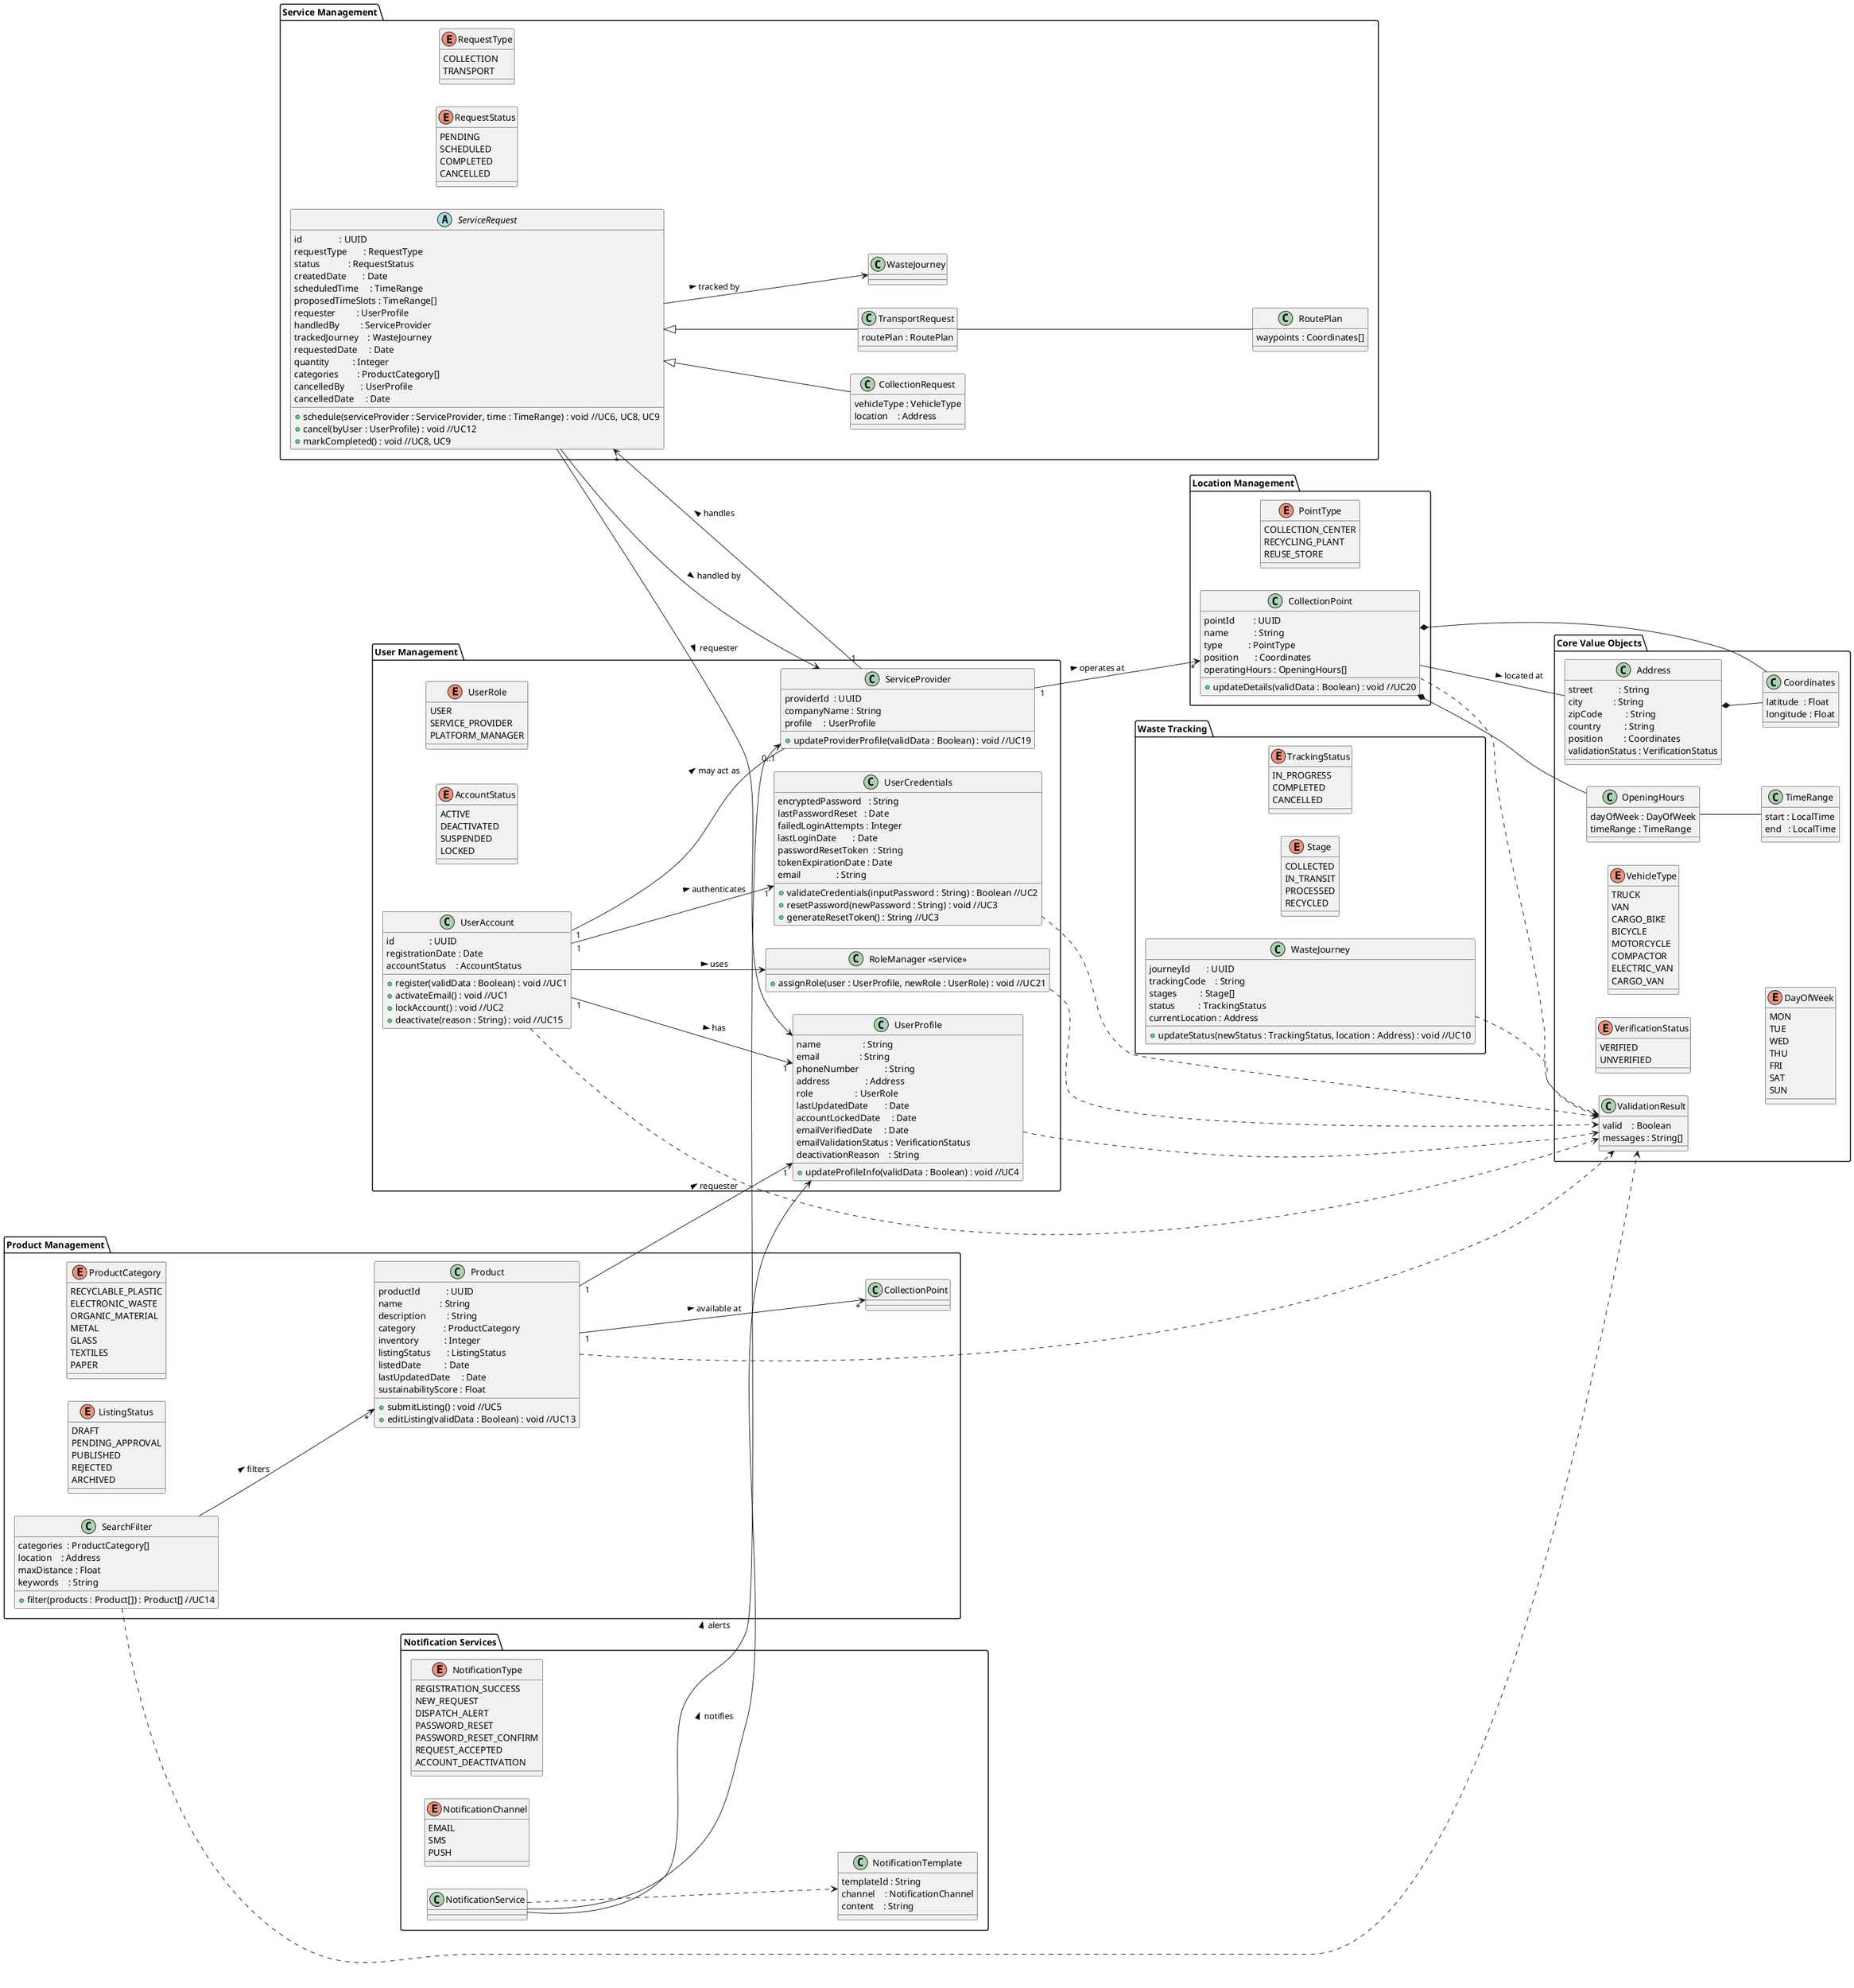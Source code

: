 @startuml
left to right direction

' Core Value Objects (Unchanged)
package "Core Value Objects" {
  enum VerificationStatus {
    VERIFIED
    UNVERIFIED
  }
  enum VehicleType {
    TRUCK
    VAN
    CARGO_BIKE
    BICYCLE
    MOTORCYCLE
    COMPACTOR
    ELECTRIC_VAN
    CARGO_VAN
  }
  enum DayOfWeek {
    MON
    TUE
    WED
    THU
    FRI
    SAT
    SUN
  }
  class ValidationResult {
    valid    : Boolean
    messages : String[]
  }
  class Coordinates {
    latitude  : Float
    longitude : Float
  }
  class Address {
    street           : String
    city             : String
    zipCode          : String
    country          : String
    position         : Coordinates
    validationStatus : VerificationStatus
  }
  class TimeRange {
    start : LocalTime
    end   : LocalTime
  }
  class OpeningHours {
    dayOfWeek : DayOfWeek
    timeRange : TimeRange
  }
  Address *-- Coordinates
  OpeningHours -- TimeRange
}

' User Management
package "User Management" {
  enum UserRole {
    USER
    SERVICE_PROVIDER
    PLATFORM_MANAGER
  }
  enum AccountStatus {
    ACTIVE
    DEACTIVATED
    SUSPENDED
    LOCKED
  }
  class UserAccount {
    id               : UUID
    registrationDate : Date
    accountStatus    : AccountStatus

    +register(validData : Boolean) : void //UC1
    +activateEmail() : void //UC1
    +lockAccount() : void //UC2
    +deactivate(reason : String) : void //UC15
  }
  class UserProfile {
    name                  : String
    email                 : String
    phoneNumber           : String
    address               : Address
    role                  : UserRole
    lastUpdatedDate       : Date
    accountLockedDate     : Date
    emailVerifiedDate     : Date
    emailValidationStatus : VerificationStatus
    deactivationReason    : String

    +updateProfileInfo(validData : Boolean) : void //UC4
  }
  class UserCredentials {
    encryptedPassword   : String
    lastPasswordReset   : Date
    failedLoginAttempts : Integer
    lastLoginDate       : Date
    passwordResetToken  : String
    tokenExpirationDate : Date
    email               : String

    +validateCredentials(inputPassword : String) : Boolean //UC2
    +resetPassword(newPassword : String) : void //UC3
    +generateResetToken() : String //UC3
  }
  class ServiceProvider {
    providerId  : UUID
    companyName : String
    profile     : UserProfile

    +updateProviderProfile(validData : Boolean) : void //UC19
  }
  class "RoleManager <<service>>" as RoleManager {
    +assignRole(user : UserProfile, newRole : UserRole) : void //UC21
  }
  UserAccount ..> ValidationResult
  UserProfile ..> ValidationResult
  UserCredentials ..> ValidationResult
  RoleManager ..> ValidationResult
  UserAccount "1" --> "1" UserProfile : has >
  UserAccount "1" --> "1" UserCredentials : authenticates >
  UserAccount --> RoleManager : uses >
  UserAccount "1" -- "0..1" ServiceProvider : may act as >
}

' Service Management
package "Service Management" {
  enum RequestType {
    COLLECTION
    TRANSPORT
  }
  enum RequestStatus {
    PENDING
    SCHEDULED
    COMPLETED
    CANCELLED
  }
  abstract class ServiceRequest {
    id                : UUID
    requestType       : RequestType
    status            : RequestStatus
    createdDate       : Date
    scheduledTime     : TimeRange
    proposedTimeSlots : TimeRange[]
    requester         : UserProfile
    handledBy         : ServiceProvider
    trackedJourney    : WasteJourney
    requestedDate     : Date
    quantity          : Integer
    categories        : ProductCategory[]
    cancelledBy       : UserProfile
    cancelledDate     : Date

    +schedule(serviceProvider : ServiceProvider, time : TimeRange) : void //UC6, UC8, UC9
    +cancel(byUser : UserProfile) : void //UC12
    +markCompleted() : void //UC8, UC9
  }
  class CollectionRequest extends ServiceRequest {
    vehicleType : VehicleType
    location    : Address
  }
  class TransportRequest extends ServiceRequest {
    routePlan : RoutePlan
  }
  class RoutePlan {
    waypoints : Coordinates[]
  }
  ServiceProvider "1" --> "*" ServiceRequest : handles >
  TransportRequest -- RoutePlan
  ServiceRequest --> WasteJourney : tracked by >
  ServiceRequest --> UserProfile : requester >
  ServiceRequest --> ServiceProvider : handled by >
}

' Waste Tracking
package "Waste Tracking" {
  enum TrackingStatus {
    IN_PROGRESS
    COMPLETED
    CANCELLED
  }
  enum Stage {
    COLLECTED
    IN_TRANSIT
    PROCESSED
    RECYCLED
  }
  class WasteJourney {
    journeyId       : UUID
    trackingCode    : String
    stages          : Stage[]
    status          : TrackingStatus
    currentLocation : Address

    +updateStatus(newStatus : TrackingStatus, location : Address) : void //UC10
  }
  WasteJourney ..> ValidationResult
}

' Product Management
package "Product Management" {
  enum ProductCategory {
    RECYCLABLE_PLASTIC
    ELECTRONIC_WASTE
    ORGANIC_MATERIAL
    METAL
    GLASS
    TEXTILES
    PAPER
  }
  enum ListingStatus {
    DRAFT
    PENDING_APPROVAL
    PUBLISHED
    REJECTED
    ARCHIVED
  }
  class Product {
    productId           : UUID
    name                : String
    description         : String
    category            : ProductCategory
    inventory           : Integer
    listingStatus       : ListingStatus
    listedDate          : Date
    lastUpdatedDate     : Date
    sustainabilityScore : Float

    +submitListing() : void //UC5
    +editListing(validData : Boolean) : void //UC13
  }
  class SearchFilter {
    categories  : ProductCategory[]
    location    : Address
    maxDistance : Float
    keywords    : String

    +filter(products : Product[]) : Product[] //UC14
  }
  Product ..> ValidationResult
  SearchFilter ..> ValidationResult
  Product "1" --> "*" CollectionPoint : available at >
  Product "1" --> "1" UserProfile      : requester >
  SearchFilter --> "*" Product            : filters >
}

' Location Management
package "Location Management" {
  enum PointType {
    COLLECTION_CENTER
    RECYCLING_PLANT
    REUSE_STORE
  }
  class CollectionPoint {
    pointId        : UUID
    name           : String
    type           : PointType
    position       : Coordinates
    operatingHours : OpeningHours[]

    +updateDetails(validData : Boolean) : void //UC20
  }
  CollectionPoint ..> ValidationResult
  CollectionPoint *-- Coordinates
  CollectionPoint *-- OpeningHours
  CollectionPoint -- Address : located at >
  ServiceProvider "1" --> "*" CollectionPoint : operates at >
}

' Notification Services (Unchanged)
package "Notification Services" {
  enum NotificationType {
    REGISTRATION_SUCCESS
    NEW_REQUEST
    DISPATCH_ALERT
    PASSWORD_RESET
    PASSWORD_RESET_CONFIRM
    REQUEST_ACCEPTED
    ACCOUNT_DEACTIVATION
  }
  enum NotificationChannel{
    EMAIL
    SMS
    PUSH
  }
  class NotificationTemplate {
    templateId : String
    channel    : NotificationChannel
    content    : String
  }
  class NotificationService {
  }
  NotificationService ..> NotificationTemplate
  NotificationService --> UserProfile     : notifies >
  NotificationService --> ServiceProvider : alerts >
}
@enduml